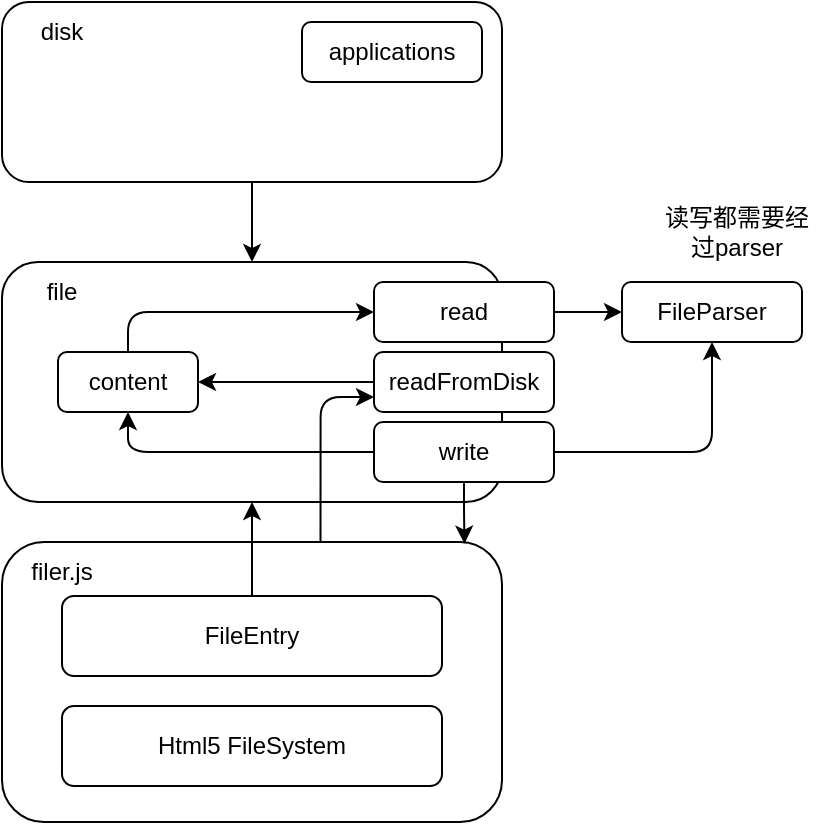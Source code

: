 <mxfile>
    <diagram id="pZzg5vuIE4Sm-vDj7SOf" name="第 1 页">
        <mxGraphModel dx="545" dy="1711" grid="1" gridSize="10" guides="1" tooltips="1" connect="1" arrows="1" fold="1" page="1" pageScale="1" pageWidth="827" pageHeight="1169" math="0" shadow="0">
            <root>
                <mxCell id="0"/>
                <mxCell id="1" parent="0"/>
                <mxCell id="2" value="" style="rounded=1;whiteSpace=wrap;html=1;" parent="1" vertex="1">
                    <mxGeometry x="140" y="250" width="250" height="140" as="geometry"/>
                </mxCell>
                <mxCell id="5" value="Html5 FileSystem" style="rounded=1;whiteSpace=wrap;html=1;" parent="1" vertex="1">
                    <mxGeometry x="170" y="332" width="190" height="40" as="geometry"/>
                </mxCell>
                <mxCell id="6" value="" style="rounded=1;whiteSpace=wrap;html=1;" parent="1" vertex="1">
                    <mxGeometry x="140" y="110" width="250" height="120" as="geometry"/>
                </mxCell>
                <mxCell id="28" style="edgeStyle=orthogonalEdgeStyle;html=1;exitX=0.5;exitY=0;exitDx=0;exitDy=0;entryX=0.5;entryY=1;entryDx=0;entryDy=0;" edge="1" parent="1" source="7" target="6">
                    <mxGeometry relative="1" as="geometry"/>
                </mxCell>
                <mxCell id="7" value="FileEntry" style="rounded=1;whiteSpace=wrap;html=1;" parent="1" vertex="1">
                    <mxGeometry x="170" y="277" width="190" height="40" as="geometry"/>
                </mxCell>
                <mxCell id="11" value="filer.js" style="text;html=1;strokeColor=none;fillColor=none;align=center;verticalAlign=middle;whiteSpace=wrap;rounded=0;" parent="1" vertex="1">
                    <mxGeometry x="140" y="250" width="60" height="30" as="geometry"/>
                </mxCell>
                <mxCell id="22" style="edgeStyle=orthogonalEdgeStyle;html=1;exitX=0.5;exitY=0;exitDx=0;exitDy=0;entryX=0;entryY=0.5;entryDx=0;entryDy=0;" edge="1" parent="1" source="13" target="19">
                    <mxGeometry relative="1" as="geometry"/>
                </mxCell>
                <mxCell id="13" value="content" style="rounded=1;whiteSpace=wrap;html=1;" vertex="1" parent="1">
                    <mxGeometry x="168" y="155" width="70" height="30" as="geometry"/>
                </mxCell>
                <mxCell id="16" value="file" style="text;html=1;strokeColor=none;fillColor=none;align=center;verticalAlign=middle;whiteSpace=wrap;rounded=0;" vertex="1" parent="1">
                    <mxGeometry x="140" y="110" width="60" height="30" as="geometry"/>
                </mxCell>
                <mxCell id="30" style="edgeStyle=orthogonalEdgeStyle;html=1;exitX=1;exitY=0.5;exitDx=0;exitDy=0;entryX=0;entryY=0.5;entryDx=0;entryDy=0;" edge="1" parent="1" source="19" target="29">
                    <mxGeometry relative="1" as="geometry"/>
                </mxCell>
                <mxCell id="19" value="read" style="rounded=1;whiteSpace=wrap;html=1;" vertex="1" parent="1">
                    <mxGeometry x="326" y="120" width="90" height="30" as="geometry"/>
                </mxCell>
                <mxCell id="25" style="edgeStyle=orthogonalEdgeStyle;html=1;exitX=0;exitY=0.5;exitDx=0;exitDy=0;entryX=1;entryY=0.5;entryDx=0;entryDy=0;" edge="1" parent="1" source="20" target="13">
                    <mxGeometry relative="1" as="geometry"/>
                </mxCell>
                <mxCell id="20" value="readFromDisk" style="rounded=1;whiteSpace=wrap;html=1;" vertex="1" parent="1">
                    <mxGeometry x="326" y="155" width="90" height="30" as="geometry"/>
                </mxCell>
                <mxCell id="26" style="edgeStyle=orthogonalEdgeStyle;html=1;exitX=0.5;exitY=1;exitDx=0;exitDy=0;entryX=0.925;entryY=0.006;entryDx=0;entryDy=0;entryPerimeter=0;" edge="1" parent="1" source="21" target="2">
                    <mxGeometry relative="1" as="geometry"/>
                </mxCell>
                <mxCell id="27" style="edgeStyle=orthogonalEdgeStyle;html=1;exitX=0;exitY=0.5;exitDx=0;exitDy=0;entryX=0.5;entryY=1;entryDx=0;entryDy=0;" edge="1" parent="1" source="21" target="13">
                    <mxGeometry relative="1" as="geometry"/>
                </mxCell>
                <mxCell id="31" style="edgeStyle=orthogonalEdgeStyle;html=1;exitX=1;exitY=0.5;exitDx=0;exitDy=0;entryX=0.5;entryY=1;entryDx=0;entryDy=0;" edge="1" parent="1" source="21" target="29">
                    <mxGeometry relative="1" as="geometry"/>
                </mxCell>
                <mxCell id="21" value="write" style="rounded=1;whiteSpace=wrap;html=1;" vertex="1" parent="1">
                    <mxGeometry x="326" y="190" width="90" height="30" as="geometry"/>
                </mxCell>
                <mxCell id="24" style="edgeStyle=orthogonalEdgeStyle;html=1;exitX=0.637;exitY=-0.001;exitDx=0;exitDy=0;entryX=0;entryY=0.75;entryDx=0;entryDy=0;exitPerimeter=0;" edge="1" parent="1" source="2" target="20">
                    <mxGeometry relative="1" as="geometry"/>
                </mxCell>
                <mxCell id="29" value="FileParser" style="rounded=1;whiteSpace=wrap;html=1;" vertex="1" parent="1">
                    <mxGeometry x="450" y="120" width="90" height="30" as="geometry"/>
                </mxCell>
                <mxCell id="32" value="读写都需要经过parser" style="text;html=1;strokeColor=none;fillColor=none;align=center;verticalAlign=middle;whiteSpace=wrap;rounded=0;" vertex="1" parent="1">
                    <mxGeometry x="465" y="80" width="85" height="30" as="geometry"/>
                </mxCell>
                <mxCell id="35" style="edgeStyle=orthogonalEdgeStyle;html=1;exitX=0.5;exitY=1;exitDx=0;exitDy=0;entryX=0.5;entryY=0;entryDx=0;entryDy=0;" edge="1" parent="1" source="33" target="6">
                    <mxGeometry relative="1" as="geometry"/>
                </mxCell>
                <mxCell id="33" value="" style="rounded=1;whiteSpace=wrap;html=1;" vertex="1" parent="1">
                    <mxGeometry x="140" y="-20" width="250" height="90" as="geometry"/>
                </mxCell>
                <mxCell id="34" value="disk" style="text;html=1;strokeColor=none;fillColor=none;align=center;verticalAlign=middle;whiteSpace=wrap;rounded=0;" vertex="1" parent="1">
                    <mxGeometry x="140" y="-20" width="60" height="30" as="geometry"/>
                </mxCell>
                <mxCell id="36" value="applications" style="rounded=1;whiteSpace=wrap;html=1;" vertex="1" parent="1">
                    <mxGeometry x="290" y="-10" width="90" height="30" as="geometry"/>
                </mxCell>
            </root>
        </mxGraphModel>
    </diagram>
</mxfile>
